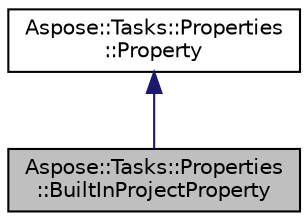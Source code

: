digraph "Aspose::Tasks::Properties::BuiltInProjectProperty"
{
 // LATEX_PDF_SIZE
  edge [fontname="Helvetica",fontsize="10",labelfontname="Helvetica",labelfontsize="10"];
  node [fontname="Helvetica",fontsize="10",shape=record];
  Node1 [label="Aspose::Tasks::Properties\l::BuiltInProjectProperty",height=0.2,width=0.4,color="black", fillcolor="grey75", style="filled", fontcolor="black",tooltip="Represents a built-in property."];
  Node2 -> Node1 [dir="back",color="midnightblue",fontsize="10",style="solid",fontname="Helvetica"];
  Node2 [label="Aspose::Tasks::Properties\l::Property",height=0.2,width=0.4,color="black", fillcolor="white", style="filled",URL="$class_aspose_1_1_tasks_1_1_properties_1_1_property.html",tooltip="Represents a base class of a property."];
}
